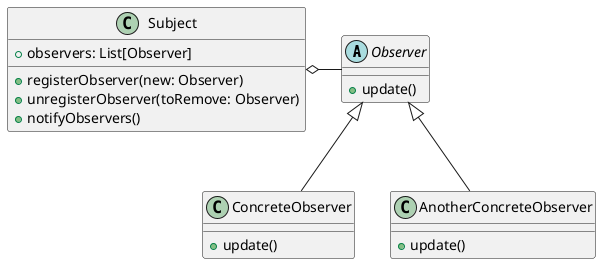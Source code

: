 @startuml

abstract class Observer{
    + update()
}

class Subject{
    + observers: List[Observer]
    + registerObserver(new: Observer)
    + unregisterObserver(toRemove: Observer)
    + notifyObservers()
}

class ConcreteObserver{
    + update()
}

class AnotherConcreteObserver{
    + update()
}

Observer -left-o Subject
Observer <|-- ConcreteObserver
Observer <|-- AnotherConcreteObserver

@enduml
